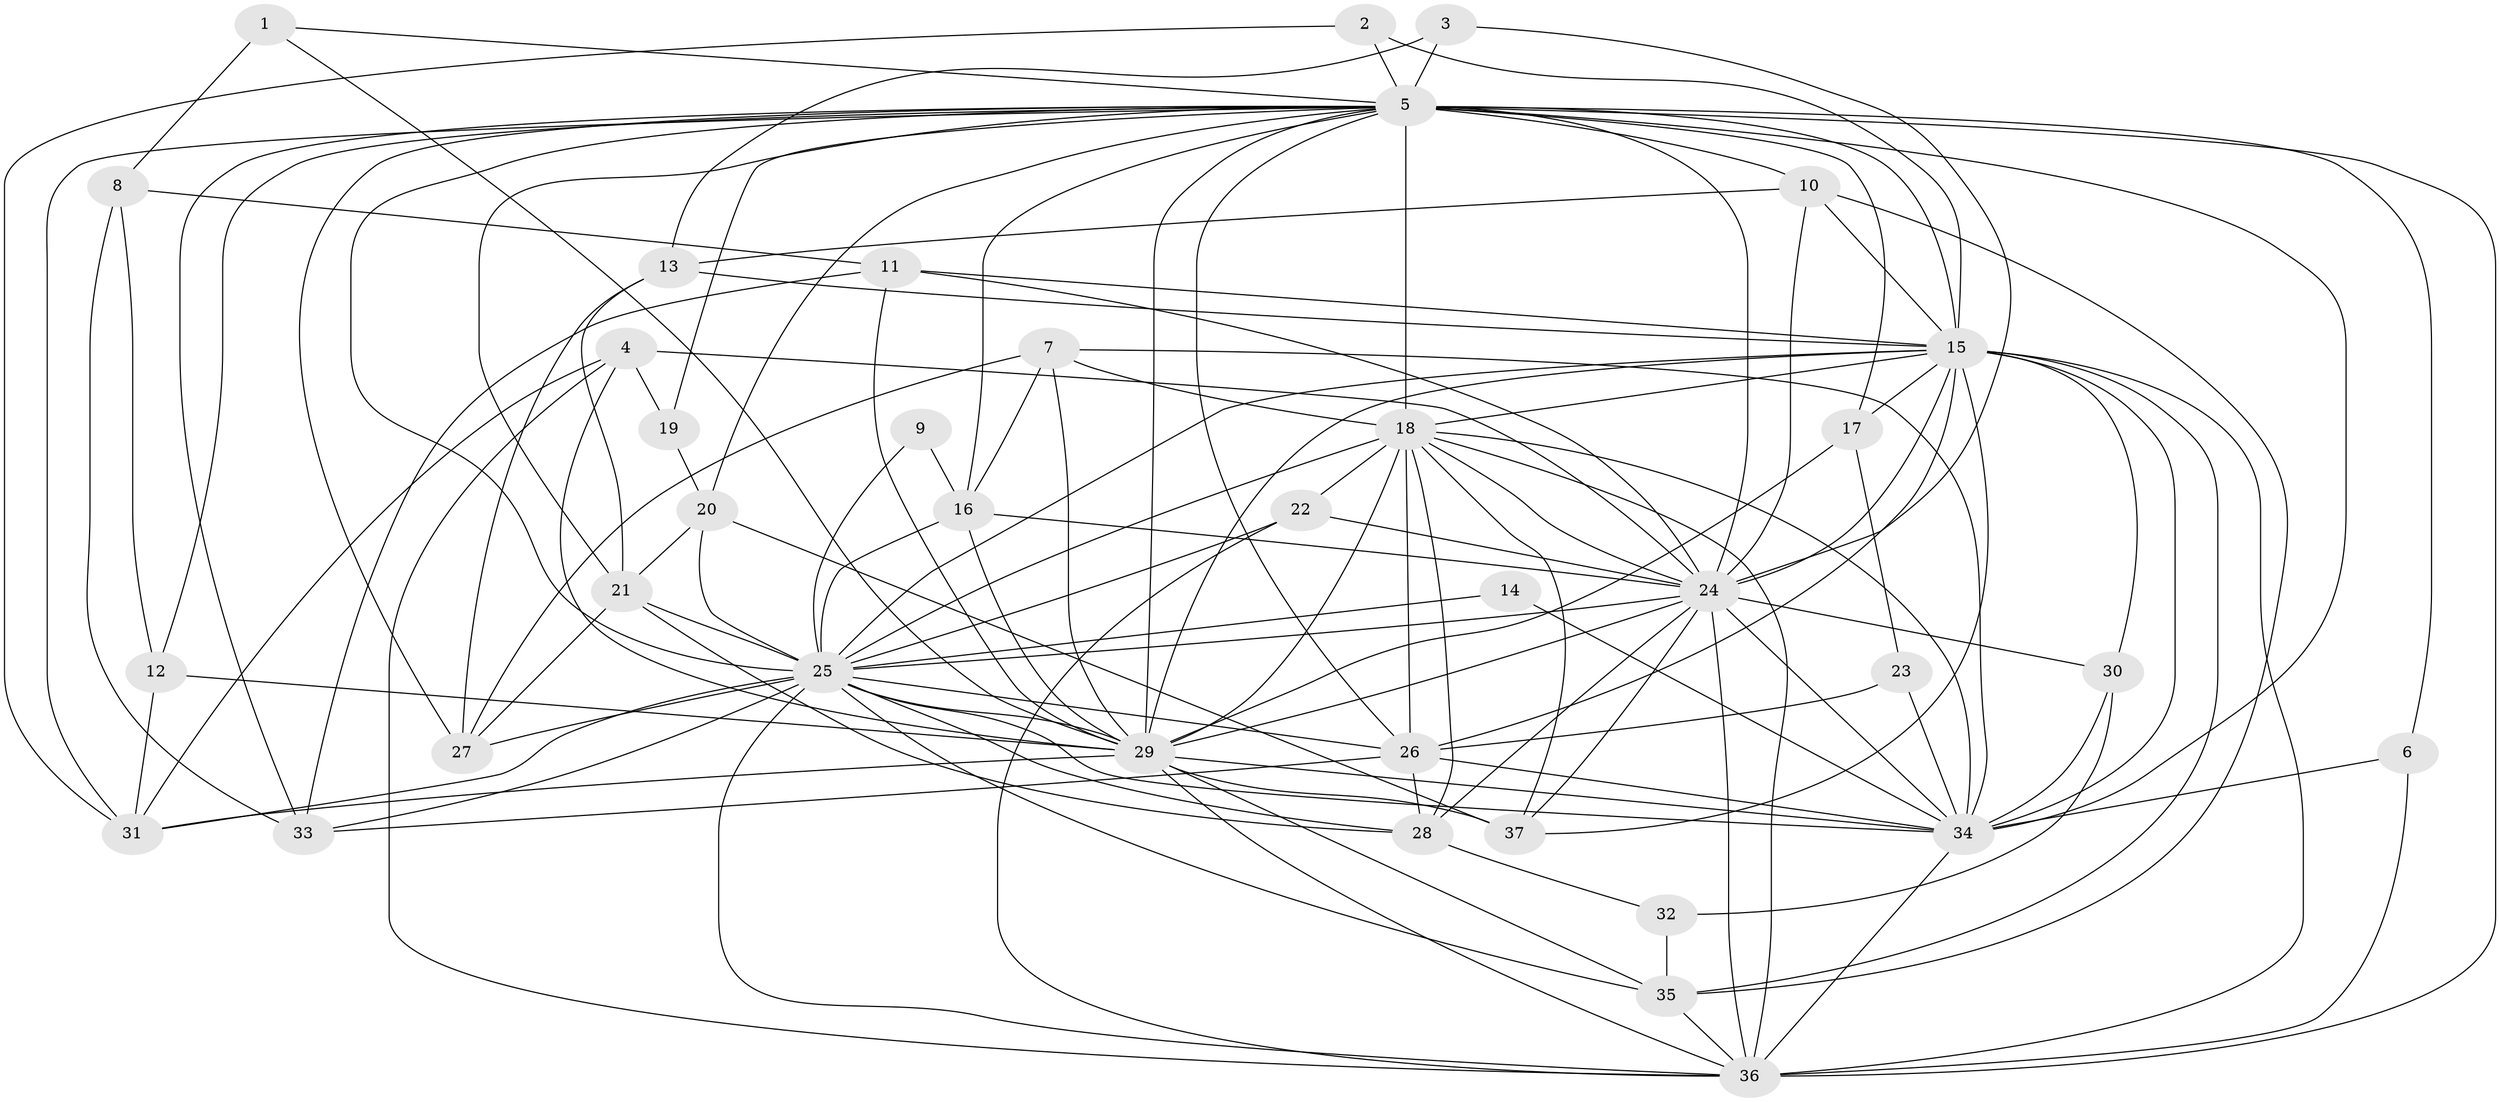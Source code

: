 // original degree distribution, {26: 0.00819672131147541, 24: 0.00819672131147541, 30: 0.00819672131147541, 29: 0.00819672131147541, 25: 0.00819672131147541, 17: 0.01639344262295082, 16: 0.00819672131147541, 27: 0.00819672131147541, 15: 0.00819672131147541, 2: 0.5573770491803278, 5: 0.04918032786885246, 4: 0.08196721311475409, 7: 0.00819672131147541, 3: 0.1721311475409836, 6: 0.04918032786885246}
// Generated by graph-tools (version 1.1) at 2025/36/03/04/25 23:36:22]
// undirected, 37 vertices, 127 edges
graph export_dot {
  node [color=gray90,style=filled];
  1;
  2;
  3;
  4;
  5;
  6;
  7;
  8;
  9;
  10;
  11;
  12;
  13;
  14;
  15;
  16;
  17;
  18;
  19;
  20;
  21;
  22;
  23;
  24;
  25;
  26;
  27;
  28;
  29;
  30;
  31;
  32;
  33;
  34;
  35;
  36;
  37;
  1 -- 5 [weight=1.0];
  1 -- 8 [weight=1.0];
  1 -- 29 [weight=1.0];
  2 -- 5 [weight=1.0];
  2 -- 15 [weight=1.0];
  2 -- 31 [weight=1.0];
  3 -- 5 [weight=1.0];
  3 -- 13 [weight=1.0];
  3 -- 24 [weight=1.0];
  4 -- 19 [weight=1.0];
  4 -- 24 [weight=1.0];
  4 -- 29 [weight=2.0];
  4 -- 31 [weight=1.0];
  4 -- 36 [weight=1.0];
  5 -- 6 [weight=1.0];
  5 -- 10 [weight=1.0];
  5 -- 12 [weight=1.0];
  5 -- 15 [weight=3.0];
  5 -- 16 [weight=1.0];
  5 -- 17 [weight=2.0];
  5 -- 18 [weight=4.0];
  5 -- 19 [weight=1.0];
  5 -- 20 [weight=1.0];
  5 -- 21 [weight=1.0];
  5 -- 24 [weight=4.0];
  5 -- 25 [weight=4.0];
  5 -- 26 [weight=1.0];
  5 -- 27 [weight=2.0];
  5 -- 29 [weight=6.0];
  5 -- 31 [weight=1.0];
  5 -- 33 [weight=1.0];
  5 -- 34 [weight=5.0];
  5 -- 36 [weight=4.0];
  6 -- 34 [weight=1.0];
  6 -- 36 [weight=1.0];
  7 -- 16 [weight=1.0];
  7 -- 18 [weight=1.0];
  7 -- 27 [weight=1.0];
  7 -- 29 [weight=1.0];
  7 -- 34 [weight=1.0];
  8 -- 11 [weight=1.0];
  8 -- 12 [weight=1.0];
  8 -- 33 [weight=1.0];
  9 -- 16 [weight=1.0];
  9 -- 25 [weight=1.0];
  10 -- 13 [weight=1.0];
  10 -- 15 [weight=1.0];
  10 -- 24 [weight=1.0];
  10 -- 35 [weight=1.0];
  11 -- 15 [weight=1.0];
  11 -- 24 [weight=2.0];
  11 -- 29 [weight=1.0];
  11 -- 33 [weight=1.0];
  12 -- 29 [weight=4.0];
  12 -- 31 [weight=1.0];
  13 -- 15 [weight=1.0];
  13 -- 21 [weight=1.0];
  13 -- 27 [weight=1.0];
  14 -- 25 [weight=1.0];
  14 -- 34 [weight=2.0];
  15 -- 17 [weight=1.0];
  15 -- 18 [weight=1.0];
  15 -- 24 [weight=3.0];
  15 -- 25 [weight=1.0];
  15 -- 26 [weight=1.0];
  15 -- 29 [weight=2.0];
  15 -- 30 [weight=3.0];
  15 -- 34 [weight=3.0];
  15 -- 35 [weight=1.0];
  15 -- 36 [weight=2.0];
  15 -- 37 [weight=1.0];
  16 -- 24 [weight=1.0];
  16 -- 25 [weight=2.0];
  16 -- 29 [weight=1.0];
  17 -- 23 [weight=1.0];
  17 -- 29 [weight=1.0];
  18 -- 22 [weight=1.0];
  18 -- 24 [weight=1.0];
  18 -- 25 [weight=3.0];
  18 -- 26 [weight=1.0];
  18 -- 28 [weight=1.0];
  18 -- 29 [weight=1.0];
  18 -- 34 [weight=2.0];
  18 -- 36 [weight=1.0];
  18 -- 37 [weight=1.0];
  19 -- 20 [weight=1.0];
  20 -- 21 [weight=1.0];
  20 -- 25 [weight=2.0];
  20 -- 37 [weight=1.0];
  21 -- 25 [weight=1.0];
  21 -- 27 [weight=1.0];
  21 -- 28 [weight=1.0];
  22 -- 24 [weight=1.0];
  22 -- 25 [weight=1.0];
  22 -- 36 [weight=2.0];
  23 -- 26 [weight=1.0];
  23 -- 34 [weight=1.0];
  24 -- 25 [weight=2.0];
  24 -- 28 [weight=1.0];
  24 -- 29 [weight=2.0];
  24 -- 30 [weight=1.0];
  24 -- 34 [weight=4.0];
  24 -- 36 [weight=1.0];
  24 -- 37 [weight=1.0];
  25 -- 26 [weight=1.0];
  25 -- 27 [weight=1.0];
  25 -- 28 [weight=1.0];
  25 -- 29 [weight=2.0];
  25 -- 31 [weight=1.0];
  25 -- 33 [weight=1.0];
  25 -- 34 [weight=2.0];
  25 -- 35 [weight=1.0];
  25 -- 36 [weight=1.0];
  26 -- 28 [weight=1.0];
  26 -- 33 [weight=1.0];
  26 -- 34 [weight=1.0];
  28 -- 32 [weight=1.0];
  29 -- 31 [weight=1.0];
  29 -- 34 [weight=1.0];
  29 -- 35 [weight=1.0];
  29 -- 36 [weight=3.0];
  29 -- 37 [weight=1.0];
  30 -- 32 [weight=1.0];
  30 -- 34 [weight=1.0];
  32 -- 35 [weight=1.0];
  34 -- 36 [weight=1.0];
  35 -- 36 [weight=1.0];
}
